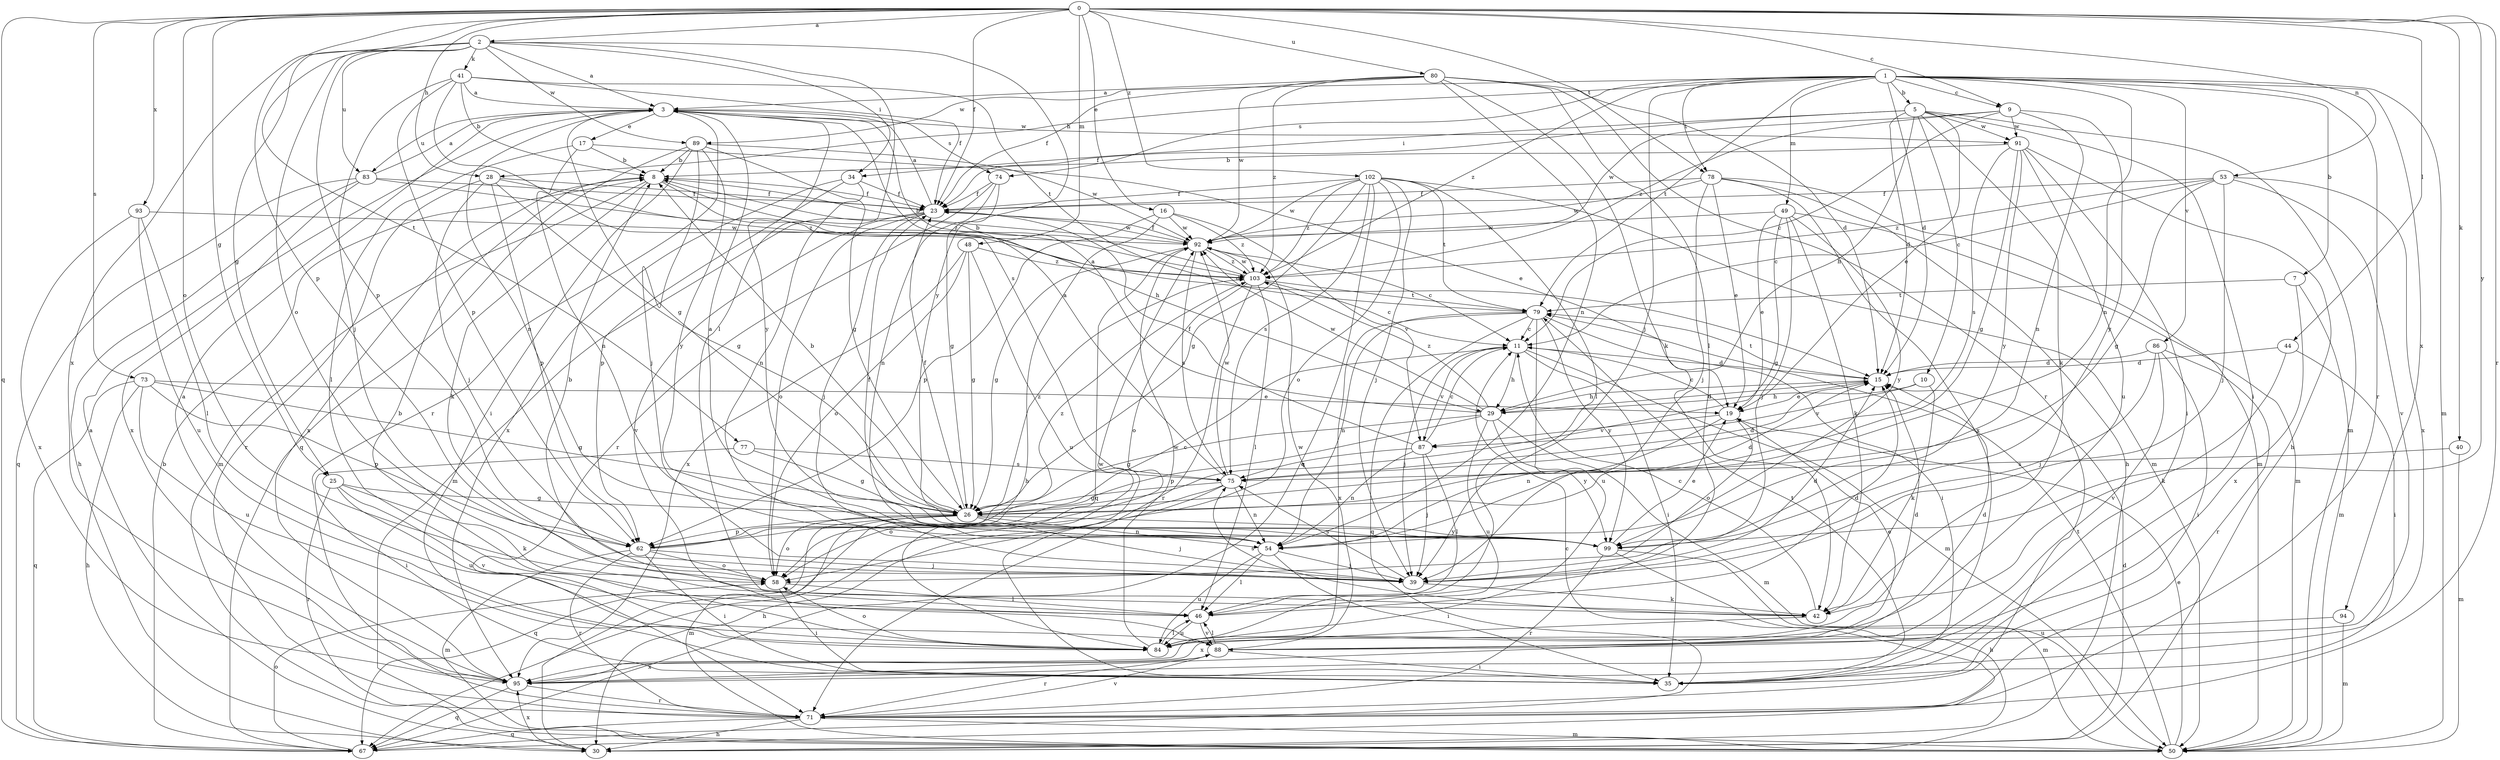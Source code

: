strict digraph  {
0;
1;
2;
3;
5;
7;
8;
9;
10;
11;
15;
16;
17;
19;
23;
25;
26;
28;
29;
30;
34;
35;
39;
40;
41;
42;
44;
46;
48;
49;
50;
53;
54;
58;
62;
67;
71;
73;
74;
75;
77;
78;
79;
80;
83;
84;
86;
87;
88;
89;
91;
92;
93;
94;
95;
99;
102;
103;
0 -> 2  [label=a];
0 -> 9  [label=c];
0 -> 16  [label=e];
0 -> 23  [label=f];
0 -> 25  [label=g];
0 -> 28  [label=h];
0 -> 40  [label=k];
0 -> 44  [label=l];
0 -> 48  [label=m];
0 -> 53  [label=n];
0 -> 58  [label=o];
0 -> 62  [label=p];
0 -> 67  [label=q];
0 -> 71  [label=r];
0 -> 73  [label=s];
0 -> 77  [label=t];
0 -> 78  [label=t];
0 -> 80  [label=u];
0 -> 93  [label=x];
0 -> 99  [label=y];
0 -> 102  [label=z];
1 -> 5  [label=b];
1 -> 7  [label=b];
1 -> 9  [label=c];
1 -> 15  [label=d];
1 -> 28  [label=h];
1 -> 39  [label=j];
1 -> 49  [label=m];
1 -> 50  [label=m];
1 -> 54  [label=n];
1 -> 71  [label=r];
1 -> 74  [label=s];
1 -> 78  [label=t];
1 -> 79  [label=t];
1 -> 86  [label=v];
1 -> 89  [label=w];
1 -> 94  [label=x];
1 -> 103  [label=z];
2 -> 3  [label=a];
2 -> 25  [label=g];
2 -> 34  [label=i];
2 -> 41  [label=k];
2 -> 46  [label=l];
2 -> 58  [label=o];
2 -> 62  [label=p];
2 -> 83  [label=u];
2 -> 89  [label=w];
2 -> 95  [label=x];
2 -> 99  [label=y];
3 -> 17  [label=e];
3 -> 26  [label=g];
3 -> 54  [label=n];
3 -> 71  [label=r];
3 -> 74  [label=s];
3 -> 83  [label=u];
3 -> 91  [label=w];
3 -> 99  [label=y];
5 -> 10  [label=c];
5 -> 15  [label=d];
5 -> 19  [label=e];
5 -> 23  [label=f];
5 -> 29  [label=h];
5 -> 34  [label=i];
5 -> 35  [label=i];
5 -> 42  [label=k];
5 -> 50  [label=m];
5 -> 91  [label=w];
7 -> 50  [label=m];
7 -> 79  [label=t];
7 -> 95  [label=x];
8 -> 23  [label=f];
8 -> 29  [label=h];
8 -> 42  [label=k];
8 -> 50  [label=m];
8 -> 95  [label=x];
8 -> 103  [label=z];
9 -> 11  [label=c];
9 -> 54  [label=n];
9 -> 91  [label=w];
9 -> 92  [label=w];
9 -> 99  [label=y];
9 -> 103  [label=z];
10 -> 29  [label=h];
10 -> 42  [label=k];
10 -> 87  [label=v];
11 -> 15  [label=d];
11 -> 29  [label=h];
11 -> 35  [label=i];
11 -> 39  [label=j];
11 -> 50  [label=m];
11 -> 87  [label=v];
15 -> 19  [label=e];
15 -> 29  [label=h];
15 -> 79  [label=t];
16 -> 30  [label=h];
16 -> 62  [label=p];
16 -> 87  [label=v];
16 -> 92  [label=w];
16 -> 103  [label=z];
17 -> 8  [label=b];
17 -> 19  [label=e];
17 -> 46  [label=l];
17 -> 54  [label=n];
19 -> 11  [label=c];
19 -> 54  [label=n];
19 -> 58  [label=o];
19 -> 87  [label=v];
23 -> 3  [label=a];
23 -> 39  [label=j];
23 -> 50  [label=m];
23 -> 58  [label=o];
23 -> 88  [label=v];
23 -> 92  [label=w];
25 -> 26  [label=g];
25 -> 42  [label=k];
25 -> 71  [label=r];
25 -> 84  [label=u];
25 -> 88  [label=v];
26 -> 8  [label=b];
26 -> 15  [label=d];
26 -> 23  [label=f];
26 -> 39  [label=j];
26 -> 50  [label=m];
26 -> 54  [label=n];
26 -> 58  [label=o];
26 -> 62  [label=p];
26 -> 67  [label=q];
26 -> 99  [label=y];
26 -> 103  [label=z];
28 -> 15  [label=d];
28 -> 23  [label=f];
28 -> 26  [label=g];
28 -> 39  [label=j];
28 -> 62  [label=p];
28 -> 71  [label=r];
29 -> 3  [label=a];
29 -> 15  [label=d];
29 -> 26  [label=g];
29 -> 50  [label=m];
29 -> 62  [label=p];
29 -> 84  [label=u];
29 -> 92  [label=w];
29 -> 99  [label=y];
29 -> 103  [label=z];
30 -> 3  [label=a];
30 -> 15  [label=d];
30 -> 95  [label=x];
34 -> 23  [label=f];
34 -> 54  [label=n];
34 -> 62  [label=p];
34 -> 95  [label=x];
35 -> 79  [label=t];
35 -> 92  [label=w];
39 -> 15  [label=d];
39 -> 42  [label=k];
39 -> 75  [label=s];
40 -> 50  [label=m];
40 -> 75  [label=s];
41 -> 3  [label=a];
41 -> 8  [label=b];
41 -> 23  [label=f];
41 -> 39  [label=j];
41 -> 62  [label=p];
41 -> 75  [label=s];
41 -> 79  [label=t];
42 -> 11  [label=c];
42 -> 75  [label=s];
42 -> 95  [label=x];
44 -> 15  [label=d];
44 -> 35  [label=i];
44 -> 42  [label=k];
46 -> 15  [label=d];
46 -> 84  [label=u];
46 -> 88  [label=v];
48 -> 26  [label=g];
48 -> 58  [label=o];
48 -> 84  [label=u];
48 -> 95  [label=x];
48 -> 103  [label=z];
49 -> 19  [label=e];
49 -> 26  [label=g];
49 -> 39  [label=j];
49 -> 42  [label=k];
49 -> 50  [label=m];
49 -> 92  [label=w];
49 -> 99  [label=y];
50 -> 19  [label=e];
50 -> 79  [label=t];
53 -> 11  [label=c];
53 -> 23  [label=f];
53 -> 26  [label=g];
53 -> 39  [label=j];
53 -> 88  [label=v];
53 -> 95  [label=x];
53 -> 103  [label=z];
54 -> 35  [label=i];
54 -> 39  [label=j];
54 -> 46  [label=l];
54 -> 84  [label=u];
58 -> 8  [label=b];
58 -> 35  [label=i];
58 -> 46  [label=l];
62 -> 11  [label=c];
62 -> 35  [label=i];
62 -> 39  [label=j];
62 -> 50  [label=m];
62 -> 58  [label=o];
62 -> 71  [label=r];
62 -> 103  [label=z];
67 -> 8  [label=b];
67 -> 11  [label=c];
67 -> 58  [label=o];
71 -> 30  [label=h];
71 -> 50  [label=m];
71 -> 67  [label=q];
71 -> 88  [label=v];
73 -> 19  [label=e];
73 -> 26  [label=g];
73 -> 30  [label=h];
73 -> 62  [label=p];
73 -> 67  [label=q];
73 -> 84  [label=u];
74 -> 23  [label=f];
74 -> 26  [label=g];
74 -> 54  [label=n];
74 -> 71  [label=r];
75 -> 3  [label=a];
75 -> 15  [label=d];
75 -> 26  [label=g];
75 -> 30  [label=h];
75 -> 54  [label=n];
75 -> 58  [label=o];
75 -> 92  [label=w];
77 -> 26  [label=g];
77 -> 35  [label=i];
77 -> 75  [label=s];
78 -> 19  [label=e];
78 -> 23  [label=f];
78 -> 30  [label=h];
78 -> 39  [label=j];
78 -> 50  [label=m];
78 -> 92  [label=w];
78 -> 95  [label=x];
79 -> 11  [label=c];
79 -> 35  [label=i];
79 -> 54  [label=n];
79 -> 67  [label=q];
79 -> 84  [label=u];
79 -> 95  [label=x];
79 -> 99  [label=y];
80 -> 3  [label=a];
80 -> 15  [label=d];
80 -> 23  [label=f];
80 -> 42  [label=k];
80 -> 46  [label=l];
80 -> 54  [label=n];
80 -> 71  [label=r];
80 -> 92  [label=w];
80 -> 103  [label=z];
83 -> 3  [label=a];
83 -> 23  [label=f];
83 -> 30  [label=h];
83 -> 67  [label=q];
83 -> 95  [label=x];
83 -> 103  [label=z];
84 -> 8  [label=b];
84 -> 15  [label=d];
84 -> 46  [label=l];
84 -> 58  [label=o];
84 -> 92  [label=w];
86 -> 15  [label=d];
86 -> 35  [label=i];
86 -> 39  [label=j];
86 -> 71  [label=r];
86 -> 88  [label=v];
87 -> 11  [label=c];
87 -> 23  [label=f];
87 -> 39  [label=j];
87 -> 46  [label=l];
87 -> 54  [label=n];
87 -> 75  [label=s];
88 -> 15  [label=d];
88 -> 19  [label=e];
88 -> 35  [label=i];
88 -> 46  [label=l];
88 -> 71  [label=r];
88 -> 92  [label=w];
88 -> 95  [label=x];
89 -> 8  [label=b];
89 -> 26  [label=g];
89 -> 35  [label=i];
89 -> 39  [label=j];
89 -> 67  [label=q];
89 -> 92  [label=w];
89 -> 99  [label=y];
91 -> 8  [label=b];
91 -> 26  [label=g];
91 -> 30  [label=h];
91 -> 35  [label=i];
91 -> 75  [label=s];
91 -> 84  [label=u];
91 -> 99  [label=y];
92 -> 8  [label=b];
92 -> 11  [label=c];
92 -> 23  [label=f];
92 -> 26  [label=g];
92 -> 67  [label=q];
92 -> 75  [label=s];
92 -> 103  [label=z];
93 -> 46  [label=l];
93 -> 84  [label=u];
93 -> 92  [label=w];
93 -> 95  [label=x];
94 -> 50  [label=m];
94 -> 84  [label=u];
95 -> 3  [label=a];
95 -> 67  [label=q];
95 -> 71  [label=r];
99 -> 3  [label=a];
99 -> 19  [label=e];
99 -> 23  [label=f];
99 -> 30  [label=h];
99 -> 50  [label=m];
99 -> 71  [label=r];
102 -> 23  [label=f];
102 -> 26  [label=g];
102 -> 39  [label=j];
102 -> 46  [label=l];
102 -> 50  [label=m];
102 -> 58  [label=o];
102 -> 67  [label=q];
102 -> 75  [label=s];
102 -> 79  [label=t];
102 -> 92  [label=w];
102 -> 103  [label=z];
103 -> 8  [label=b];
103 -> 11  [label=c];
103 -> 46  [label=l];
103 -> 58  [label=o];
103 -> 71  [label=r];
103 -> 79  [label=t];
103 -> 92  [label=w];
}
